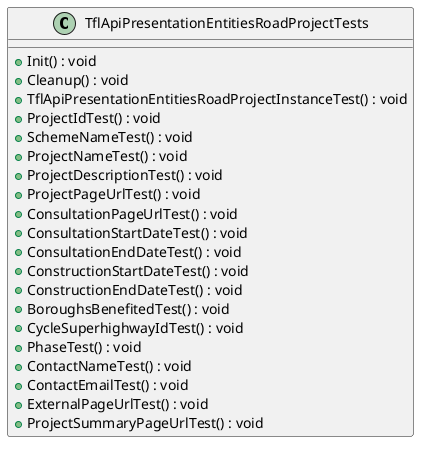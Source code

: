 @startuml
class TflApiPresentationEntitiesRoadProjectTests {
    + Init() : void
    + Cleanup() : void
    + TflApiPresentationEntitiesRoadProjectInstanceTest() : void
    + ProjectIdTest() : void
    + SchemeNameTest() : void
    + ProjectNameTest() : void
    + ProjectDescriptionTest() : void
    + ProjectPageUrlTest() : void
    + ConsultationPageUrlTest() : void
    + ConsultationStartDateTest() : void
    + ConsultationEndDateTest() : void
    + ConstructionStartDateTest() : void
    + ConstructionEndDateTest() : void
    + BoroughsBenefitedTest() : void
    + CycleSuperhighwayIdTest() : void
    + PhaseTest() : void
    + ContactNameTest() : void
    + ContactEmailTest() : void
    + ExternalPageUrlTest() : void
    + ProjectSummaryPageUrlTest() : void
}
@enduml
